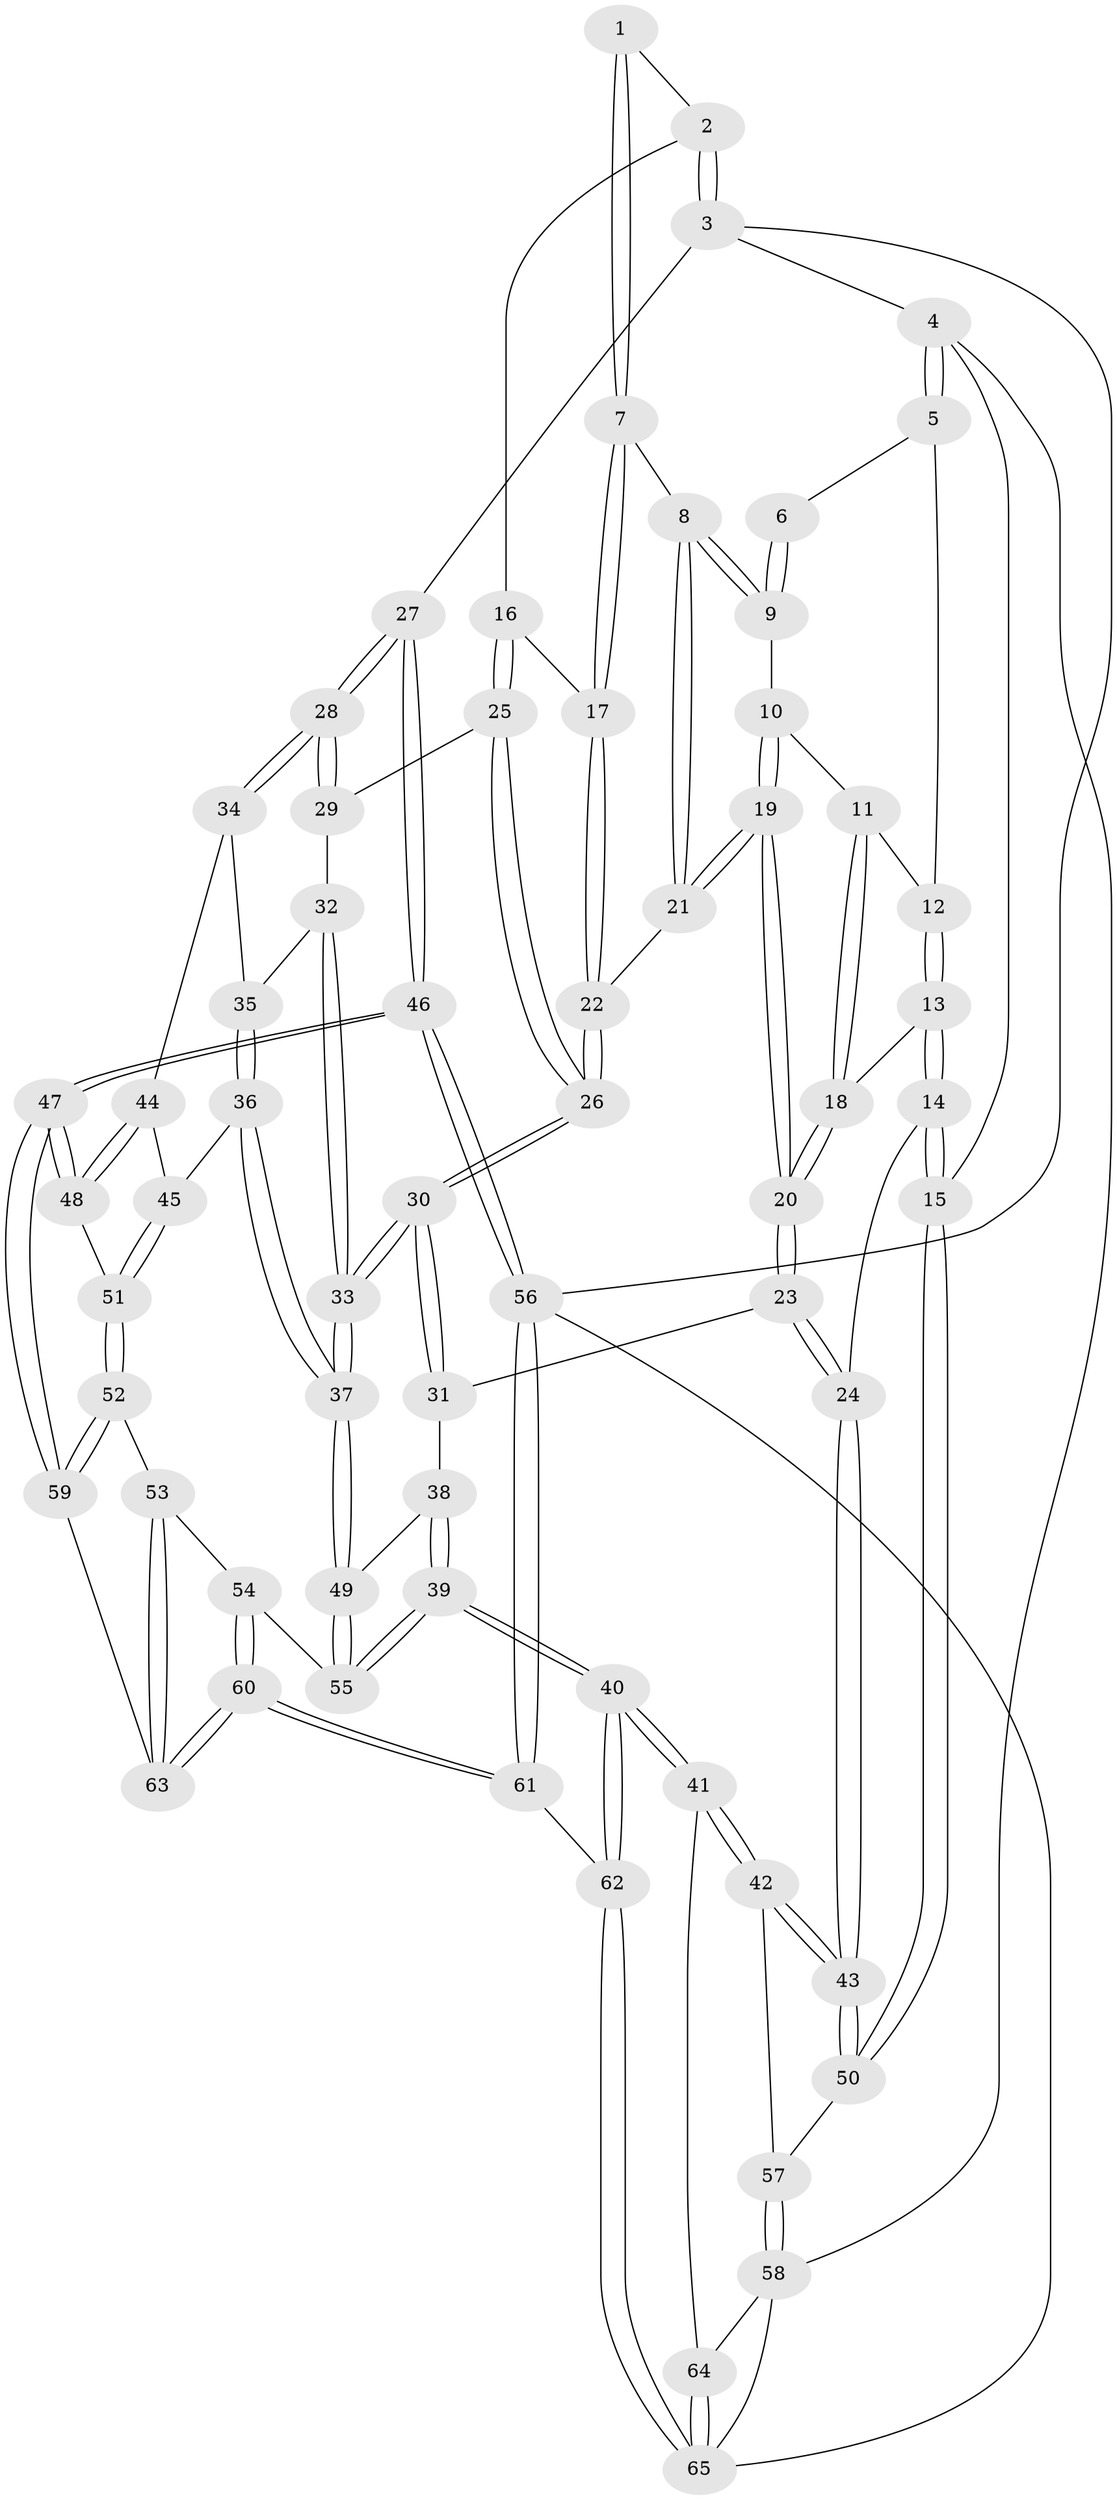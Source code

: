 // coarse degree distribution, {3: 0.10256410256410256, 4: 0.38461538461538464, 6: 0.07692307692307693, 5: 0.41025641025641024, 2: 0.02564102564102564}
// Generated by graph-tools (version 1.1) at 2025/24/03/03/25 07:24:39]
// undirected, 65 vertices, 159 edges
graph export_dot {
graph [start="1"]
  node [color=gray90,style=filled];
  1 [pos="+0.6706709468503691+0"];
  2 [pos="+0.9540467314622423+0"];
  3 [pos="+1+0"];
  4 [pos="+0+0"];
  5 [pos="+0.2509823374517192+0"];
  6 [pos="+0.42776824480365755+0"];
  7 [pos="+0.6077075717355748+0.05488913583830978"];
  8 [pos="+0.5314532062729099+0.08971924606591195"];
  9 [pos="+0.48055915712009933+0.0605625360971784"];
  10 [pos="+0.41083874760419303+0.099642364823278"];
  11 [pos="+0.384833124463517+0.09634773331360616"];
  12 [pos="+0.3074788963529993+0.0052366000135767084"];
  13 [pos="+0.23819103655836052+0.15952173082173798"];
  14 [pos="+0.023019425528321084+0.2856281177269606"];
  15 [pos="+0+0.26944839883202176"];
  16 [pos="+0.73550505933148+0.15835727208727246"];
  17 [pos="+0.7286231149658216+0.15878531851473623"];
  18 [pos="+0.32956570878849295+0.16021228087429668"];
  19 [pos="+0.45453501100999216+0.2509803539816061"];
  20 [pos="+0.4181546361795902+0.2817902645976168"];
  21 [pos="+0.537907880755581+0.22350906094245415"];
  22 [pos="+0.5980119102533781+0.2458320012931867"];
  23 [pos="+0.3659771091572004+0.37718836771995257"];
  24 [pos="+0.2544084772503742+0.40333496629893006"];
  25 [pos="+0.816379305308671+0.23438916535406842"];
  26 [pos="+0.6461498776328503+0.42254037037818387"];
  27 [pos="+1+0.2774412933530712"];
  28 [pos="+1+0.29279991951288187"];
  29 [pos="+0.8271176675980796+0.23811939210375677"];
  30 [pos="+0.6452569876589256+0.4328585247236507"];
  31 [pos="+0.3850954455542702+0.3894342216209858"];
  32 [pos="+0.7884833824864468+0.3798600078703996"];
  33 [pos="+0.6477131610082593+0.4378081127386"];
  34 [pos="+0.9746461393201584+0.39149729913050224"];
  35 [pos="+0.8706744015265009+0.40284742775676563"];
  36 [pos="+0.6859668725200606+0.4872199404766046"];
  37 [pos="+0.6604640207246972+0.48285820562006354"];
  38 [pos="+0.4507035115473528+0.5233097205826852"];
  39 [pos="+0.43728383622590994+0.7172127006874696"];
  40 [pos="+0.391245560389923+0.7801878225462624"];
  41 [pos="+0.29205820666528376+0.733645697820991"];
  42 [pos="+0.27905098946292395+0.710988245967"];
  43 [pos="+0.27528552050053573+0.6698911754934607"];
  44 [pos="+0.913450111872823+0.4739961517186208"];
  45 [pos="+0.7938626666036375+0.5281002526497834"];
  46 [pos="+1+1"];
  47 [pos="+1+0.8431895075016075"];
  48 [pos="+0.9127353962957663+0.5735067221064034"];
  49 [pos="+0.6472293021551663+0.5142929587211093"];
  50 [pos="+0+0.3853270834496475"];
  51 [pos="+0.8245051339729156+0.5966540521609782"];
  52 [pos="+0.8193012235964992+0.6569885006972448"];
  53 [pos="+0.7373078197799678+0.6522057196893897"];
  54 [pos="+0.6516055780611408+0.5982389049837776"];
  55 [pos="+0.6355646515196661+0.5754695649391022"];
  56 [pos="+1+1"];
  57 [pos="+0+0.552115996233665"];
  58 [pos="+0+0.6455995669482498"];
  59 [pos="+0.8746540979823612+0.7280831133778318"];
  60 [pos="+0.6682627580936825+0.8115106396853848"];
  61 [pos="+0.5456261545975943+1"];
  62 [pos="+0.5271156342234369+1"];
  63 [pos="+0.7244892150377047+0.7672917345346866"];
  64 [pos="+0.1396563377030263+0.8315735417519593"];
  65 [pos="+0+1"];
  1 -- 2;
  1 -- 7;
  1 -- 7;
  2 -- 3;
  2 -- 3;
  2 -- 16;
  3 -- 4;
  3 -- 27;
  3 -- 56;
  4 -- 5;
  4 -- 5;
  4 -- 15;
  4 -- 58;
  5 -- 6;
  5 -- 12;
  6 -- 9;
  6 -- 9;
  7 -- 8;
  7 -- 17;
  7 -- 17;
  8 -- 9;
  8 -- 9;
  8 -- 21;
  8 -- 21;
  9 -- 10;
  10 -- 11;
  10 -- 19;
  10 -- 19;
  11 -- 12;
  11 -- 18;
  11 -- 18;
  12 -- 13;
  12 -- 13;
  13 -- 14;
  13 -- 14;
  13 -- 18;
  14 -- 15;
  14 -- 15;
  14 -- 24;
  15 -- 50;
  15 -- 50;
  16 -- 17;
  16 -- 25;
  16 -- 25;
  17 -- 22;
  17 -- 22;
  18 -- 20;
  18 -- 20;
  19 -- 20;
  19 -- 20;
  19 -- 21;
  19 -- 21;
  20 -- 23;
  20 -- 23;
  21 -- 22;
  22 -- 26;
  22 -- 26;
  23 -- 24;
  23 -- 24;
  23 -- 31;
  24 -- 43;
  24 -- 43;
  25 -- 26;
  25 -- 26;
  25 -- 29;
  26 -- 30;
  26 -- 30;
  27 -- 28;
  27 -- 28;
  27 -- 46;
  27 -- 46;
  28 -- 29;
  28 -- 29;
  28 -- 34;
  28 -- 34;
  29 -- 32;
  30 -- 31;
  30 -- 31;
  30 -- 33;
  30 -- 33;
  31 -- 38;
  32 -- 33;
  32 -- 33;
  32 -- 35;
  33 -- 37;
  33 -- 37;
  34 -- 35;
  34 -- 44;
  35 -- 36;
  35 -- 36;
  36 -- 37;
  36 -- 37;
  36 -- 45;
  37 -- 49;
  37 -- 49;
  38 -- 39;
  38 -- 39;
  38 -- 49;
  39 -- 40;
  39 -- 40;
  39 -- 55;
  39 -- 55;
  40 -- 41;
  40 -- 41;
  40 -- 62;
  40 -- 62;
  41 -- 42;
  41 -- 42;
  41 -- 64;
  42 -- 43;
  42 -- 43;
  42 -- 57;
  43 -- 50;
  43 -- 50;
  44 -- 45;
  44 -- 48;
  44 -- 48;
  45 -- 51;
  45 -- 51;
  46 -- 47;
  46 -- 47;
  46 -- 56;
  46 -- 56;
  47 -- 48;
  47 -- 48;
  47 -- 59;
  47 -- 59;
  48 -- 51;
  49 -- 55;
  49 -- 55;
  50 -- 57;
  51 -- 52;
  51 -- 52;
  52 -- 53;
  52 -- 59;
  52 -- 59;
  53 -- 54;
  53 -- 63;
  53 -- 63;
  54 -- 55;
  54 -- 60;
  54 -- 60;
  56 -- 61;
  56 -- 61;
  56 -- 65;
  57 -- 58;
  57 -- 58;
  58 -- 64;
  58 -- 65;
  59 -- 63;
  60 -- 61;
  60 -- 61;
  60 -- 63;
  60 -- 63;
  61 -- 62;
  62 -- 65;
  62 -- 65;
  64 -- 65;
  64 -- 65;
}
